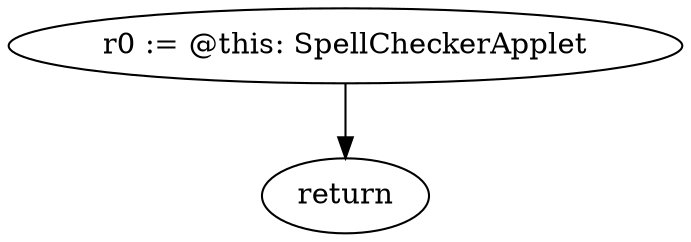 digraph "" {
    "r0 := @this: SpellCheckerApplet"
    "return"
    "r0 := @this: SpellCheckerApplet"->"return";
}

